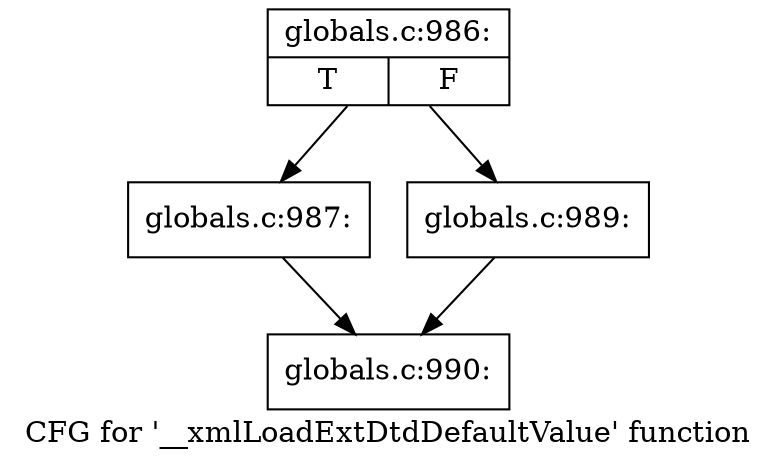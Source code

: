 digraph "CFG for '__xmlLoadExtDtdDefaultValue' function" {
	label="CFG for '__xmlLoadExtDtdDefaultValue' function";

	Node0x4ad1240 [shape=record,label="{globals.c:986:|{<s0>T|<s1>F}}"];
	Node0x4ad1240 -> Node0x4ad1680;
	Node0x4ad1240 -> Node0x4ad1720;
	Node0x4ad1680 [shape=record,label="{globals.c:987:}"];
	Node0x4ad1680 -> Node0x4acfb20;
	Node0x4ad1720 [shape=record,label="{globals.c:989:}"];
	Node0x4ad1720 -> Node0x4acfb20;
	Node0x4acfb20 [shape=record,label="{globals.c:990:}"];
}
